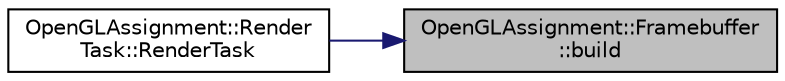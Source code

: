 digraph "OpenGLAssignment::Framebuffer::build"
{
 // LATEX_PDF_SIZE
  edge [fontname="Helvetica",fontsize="10",labelfontname="Helvetica",labelfontsize="10"];
  node [fontname="Helvetica",fontsize="10",shape=record];
  rankdir="RL";
  Node1 [label="OpenGLAssignment::Framebuffer\l::build",height=0.2,width=0.4,color="black", fillcolor="grey75", style="filled", fontcolor="black",tooltip="Generates the framebuffer."];
  Node1 -> Node2 [dir="back",color="midnightblue",fontsize="10",style="solid",fontname="Helvetica"];
  Node2 [label="OpenGLAssignment::Render\lTask::RenderTask",height=0.2,width=0.4,color="black", fillcolor="white", style="filled",URL="$class_open_g_l_assignment_1_1_render_task.html#acc84de7fa5ca0bcfb88dfe0139a14934",tooltip="Creates an instance."];
}
